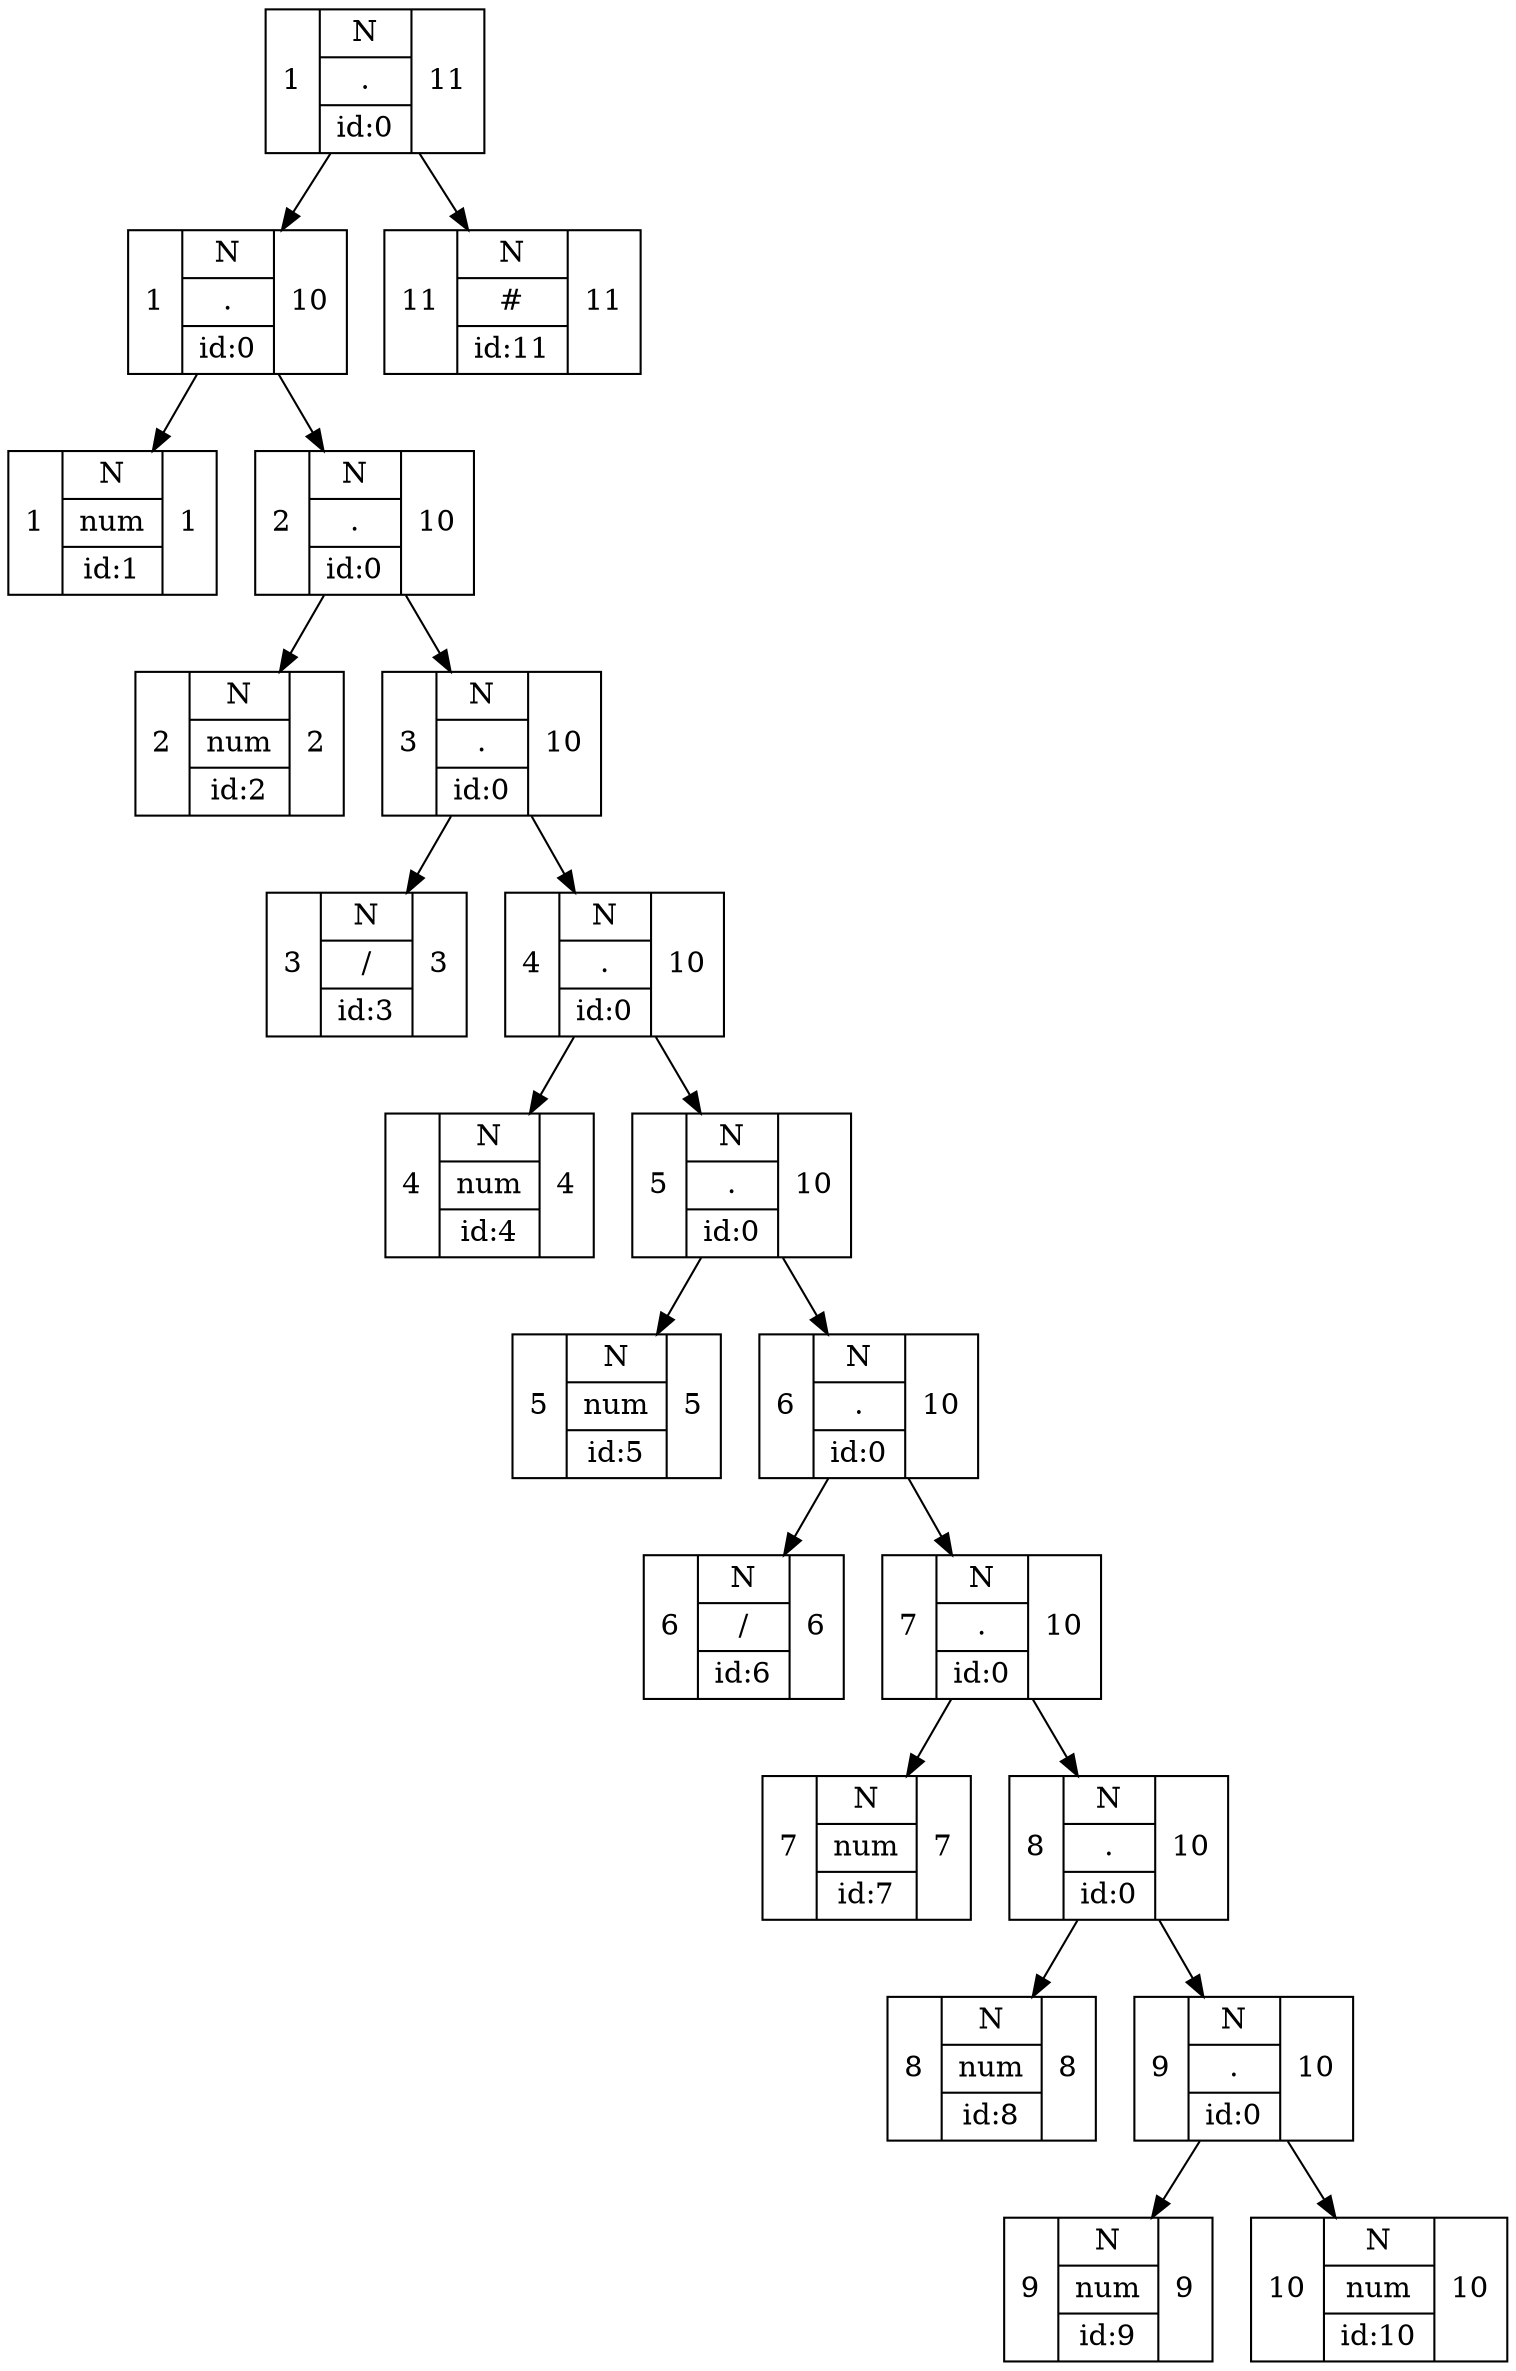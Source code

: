 digraph G{
rankdir=UD
node[shape=box]
concentrate=true
nodo20[shape=record label="1 |{ N | .| id:0} | 11"]
nodo18[shape=record label="1 |{ N | .| id:0} | 10"]
nodo0[shape=record label="1 |{ N | num| id:1} | 1"]
nodo18->nodo0;
nodo17[shape=record label="2 |{ N | .| id:0} | 10"]
nodo1[shape=record label="2 |{ N | num| id:2} | 2"]
nodo17->nodo1;
nodo16[shape=record label="3 |{ N | .| id:0} | 10"]
nodo2[shape=record label="3 |{ N | /| id:3} | 3"]
nodo16->nodo2;
nodo15[shape=record label="4 |{ N | .| id:0} | 10"]
nodo3[shape=record label="4 |{ N | num| id:4} | 4"]
nodo15->nodo3;
nodo14[shape=record label="5 |{ N | .| id:0} | 10"]
nodo4[shape=record label="5 |{ N | num| id:5} | 5"]
nodo14->nodo4;
nodo13[shape=record label="6 |{ N | .| id:0} | 10"]
nodo5[shape=record label="6 |{ N | /| id:6} | 6"]
nodo13->nodo5;
nodo12[shape=record label="7 |{ N | .| id:0} | 10"]
nodo6[shape=record label="7 |{ N | num| id:7} | 7"]
nodo12->nodo6;
nodo11[shape=record label="8 |{ N | .| id:0} | 10"]
nodo7[shape=record label="8 |{ N | num| id:8} | 8"]
nodo11->nodo7;
nodo10[shape=record label="9 |{ N | .| id:0} | 10"]
nodo8[shape=record label="9 |{ N | num| id:9} | 9"]
nodo10->nodo8;
nodo9[shape=record label="10 |{ N | num| id:10} | 10"]
nodo10->nodo9;
nodo11->nodo10;
nodo12->nodo11;
nodo13->nodo12;
nodo14->nodo13;
nodo15->nodo14;
nodo16->nodo15;
nodo17->nodo16;
nodo18->nodo17;
nodo20->nodo18;
nodo19[shape=record label="11 |{ N | #| id:11} | 11"]
nodo20->nodo19;

}
